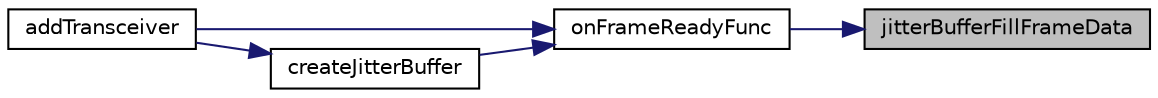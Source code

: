 digraph "jitterBufferFillFrameData"
{
 // LATEX_PDF_SIZE
  edge [fontname="Helvetica",fontsize="10",labelfontname="Helvetica",labelfontsize="10"];
  node [fontname="Helvetica",fontsize="10",shape=record];
  rankdir="RL";
  Node1 [label="jitterBufferFillFrameData",height=0.2,width=0.4,color="black", fillcolor="grey75", style="filled", fontcolor="black",tooltip=" "];
  Node1 -> Node2 [dir="back",color="midnightblue",fontsize="10",style="solid",fontname="Helvetica"];
  Node2 [label="onFrameReadyFunc",height=0.2,width=0.4,color="black", fillcolor="white", style="filled",URL="$PeerConnection_8h.html#a7e0fd2c95f3af5cd6cf9e4008ef52911",tooltip=" "];
  Node2 -> Node3 [dir="back",color="midnightblue",fontsize="10",style="solid",fontname="Helvetica"];
  Node3 [label="addTransceiver",height=0.2,width=0.4,color="black", fillcolor="white", style="filled",URL="$group__PublicMemberFunctions.html#ga5b89dc2e301e35f30330c57bc1361dcb",tooltip="Create a new RtcRtpTransceiver and add it to the set of transceivers."];
  Node2 -> Node4 [dir="back",color="midnightblue",fontsize="10",style="solid",fontname="Helvetica"];
  Node4 [label="createJitterBuffer",height=0.2,width=0.4,color="black", fillcolor="white", style="filled",URL="$JitterBuffer_8h.html#affdac48c54f072f9b4e26d6de088cfb2",tooltip=" "];
  Node4 -> Node3 [dir="back",color="midnightblue",fontsize="10",style="solid",fontname="Helvetica"];
}
